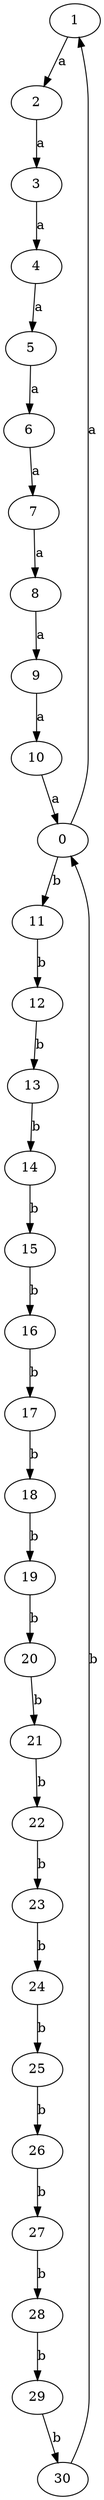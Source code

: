 digraph  {
1;
2;
3;
4;
5;
6;
7;
8;
9;
10;
0;
11;
12;
13;
14;
15;
16;
17;
18;
19;
20;
21;
22;
23;
24;
25;
26;
27;
28;
29;
30;
1 -> 2  [key=0, label=a];
2 -> 3  [key=0, label=a];
3 -> 4  [key=0, label=a];
4 -> 5  [key=0, label=a];
5 -> 6  [key=0, label=a];
6 -> 7  [key=0, label=a];
7 -> 8  [key=0, label=a];
8 -> 9  [key=0, label=a];
9 -> 10  [key=0, label=a];
10 -> 0  [key=0, label=a];
0 -> 1  [key=0, label=a];
0 -> 11  [key=0, label=b];
11 -> 12  [key=0, label=b];
12 -> 13  [key=0, label=b];
13 -> 14  [key=0, label=b];
14 -> 15  [key=0, label=b];
15 -> 16  [key=0, label=b];
16 -> 17  [key=0, label=b];
17 -> 18  [key=0, label=b];
18 -> 19  [key=0, label=b];
19 -> 20  [key=0, label=b];
20 -> 21  [key=0, label=b];
21 -> 22  [key=0, label=b];
22 -> 23  [key=0, label=b];
23 -> 24  [key=0, label=b];
24 -> 25  [key=0, label=b];
25 -> 26  [key=0, label=b];
26 -> 27  [key=0, label=b];
27 -> 28  [key=0, label=b];
28 -> 29  [key=0, label=b];
29 -> 30  [key=0, label=b];
30 -> 0  [key=0, label=b];
}
